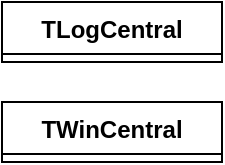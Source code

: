 <mxfile version="20.8.16" type="github">
  <diagram id="C5RBs43oDa-KdzZeNtuy" name="Page-1">
    <mxGraphModel dx="1434" dy="796" grid="1" gridSize="10" guides="1" tooltips="1" connect="1" arrows="1" fold="1" page="1" pageScale="1" pageWidth="827" pageHeight="1169" math="0" shadow="0">
      <root>
        <mxCell id="WIyWlLk6GJQsqaUBKTNV-0" />
        <mxCell id="WIyWlLk6GJQsqaUBKTNV-1" parent="WIyWlLk6GJQsqaUBKTNV-0" />
        <mxCell id="EiIlisWExiXqi9GEqsiT-22" value="TLogCentral" style="swimlane;fontStyle=1;align=center;verticalAlign=top;childLayout=stackLayout;horizontal=1;startSize=26;horizontalStack=0;resizeParent=1;resizeParentMax=0;resizeLast=0;collapsible=1;marginBottom=0;strokeColor=default;fontFamily=Helvetica;fontSize=12;fontColor=default;fillColor=default;" vertex="1" collapsed="1" parent="WIyWlLk6GJQsqaUBKTNV-1">
          <mxGeometry x="140" y="80" width="110" height="30" as="geometry">
            <mxRectangle x="20" y="30" width="160" height="86" as="alternateBounds" />
          </mxGeometry>
        </mxCell>
        <mxCell id="EiIlisWExiXqi9GEqsiT-23" value="+ field: type" style="text;strokeColor=none;fillColor=none;align=left;verticalAlign=top;spacingLeft=4;spacingRight=4;overflow=hidden;rotatable=0;points=[[0,0.5],[1,0.5]];portConstraint=eastwest;fontSize=12;fontFamily=Helvetica;fontColor=default;" vertex="1" parent="EiIlisWExiXqi9GEqsiT-22">
          <mxGeometry y="26" width="160" height="26" as="geometry" />
        </mxCell>
        <mxCell id="EiIlisWExiXqi9GEqsiT-24" value="" style="line;strokeWidth=1;fillColor=none;align=left;verticalAlign=middle;spacingTop=-1;spacingLeft=3;spacingRight=3;rotatable=0;labelPosition=right;points=[];portConstraint=eastwest;strokeColor=inherit;fontFamily=Helvetica;fontSize=12;fontColor=default;startSize=26;" vertex="1" parent="EiIlisWExiXqi9GEqsiT-22">
          <mxGeometry y="52" width="160" height="8" as="geometry" />
        </mxCell>
        <mxCell id="EiIlisWExiXqi9GEqsiT-25" value="+ method(type): type" style="text;strokeColor=none;fillColor=none;align=left;verticalAlign=top;spacingLeft=4;spacingRight=4;overflow=hidden;rotatable=0;points=[[0,0.5],[1,0.5]];portConstraint=eastwest;fontSize=12;fontFamily=Helvetica;fontColor=default;" vertex="1" parent="EiIlisWExiXqi9GEqsiT-22">
          <mxGeometry y="60" width="160" height="26" as="geometry" />
        </mxCell>
        <mxCell id="EiIlisWExiXqi9GEqsiT-26" value="TWinCentral" style="swimlane;fontStyle=1;align=center;verticalAlign=top;childLayout=stackLayout;horizontal=1;startSize=26;horizontalStack=0;resizeParent=1;resizeParentMax=0;resizeLast=0;collapsible=1;marginBottom=0;strokeColor=default;fontFamily=Helvetica;fontSize=12;fontColor=default;fillColor=default;" vertex="1" collapsed="1" parent="WIyWlLk6GJQsqaUBKTNV-1">
          <mxGeometry x="140" y="130" width="110" height="30" as="geometry">
            <mxRectangle x="140" y="130" width="160" height="86" as="alternateBounds" />
          </mxGeometry>
        </mxCell>
        <mxCell id="EiIlisWExiXqi9GEqsiT-27" value="+ field: type" style="text;strokeColor=none;fillColor=none;align=left;verticalAlign=top;spacingLeft=4;spacingRight=4;overflow=hidden;rotatable=0;points=[[0,0.5],[1,0.5]];portConstraint=eastwest;fontSize=12;fontFamily=Helvetica;fontColor=default;" vertex="1" parent="EiIlisWExiXqi9GEqsiT-26">
          <mxGeometry y="26" width="160" height="26" as="geometry" />
        </mxCell>
        <mxCell id="EiIlisWExiXqi9GEqsiT-28" value="" style="line;strokeWidth=1;fillColor=none;align=left;verticalAlign=middle;spacingTop=-1;spacingLeft=3;spacingRight=3;rotatable=0;labelPosition=right;points=[];portConstraint=eastwest;strokeColor=inherit;fontFamily=Helvetica;fontSize=12;fontColor=default;startSize=26;" vertex="1" parent="EiIlisWExiXqi9GEqsiT-26">
          <mxGeometry y="52" width="160" height="8" as="geometry" />
        </mxCell>
        <mxCell id="EiIlisWExiXqi9GEqsiT-29" value="+ method(type): type" style="text;strokeColor=none;fillColor=none;align=left;verticalAlign=top;spacingLeft=4;spacingRight=4;overflow=hidden;rotatable=0;points=[[0,0.5],[1,0.5]];portConstraint=eastwest;fontSize=12;fontFamily=Helvetica;fontColor=default;" vertex="1" parent="EiIlisWExiXqi9GEqsiT-26">
          <mxGeometry y="60" width="160" height="26" as="geometry" />
        </mxCell>
      </root>
    </mxGraphModel>
  </diagram>
</mxfile>
